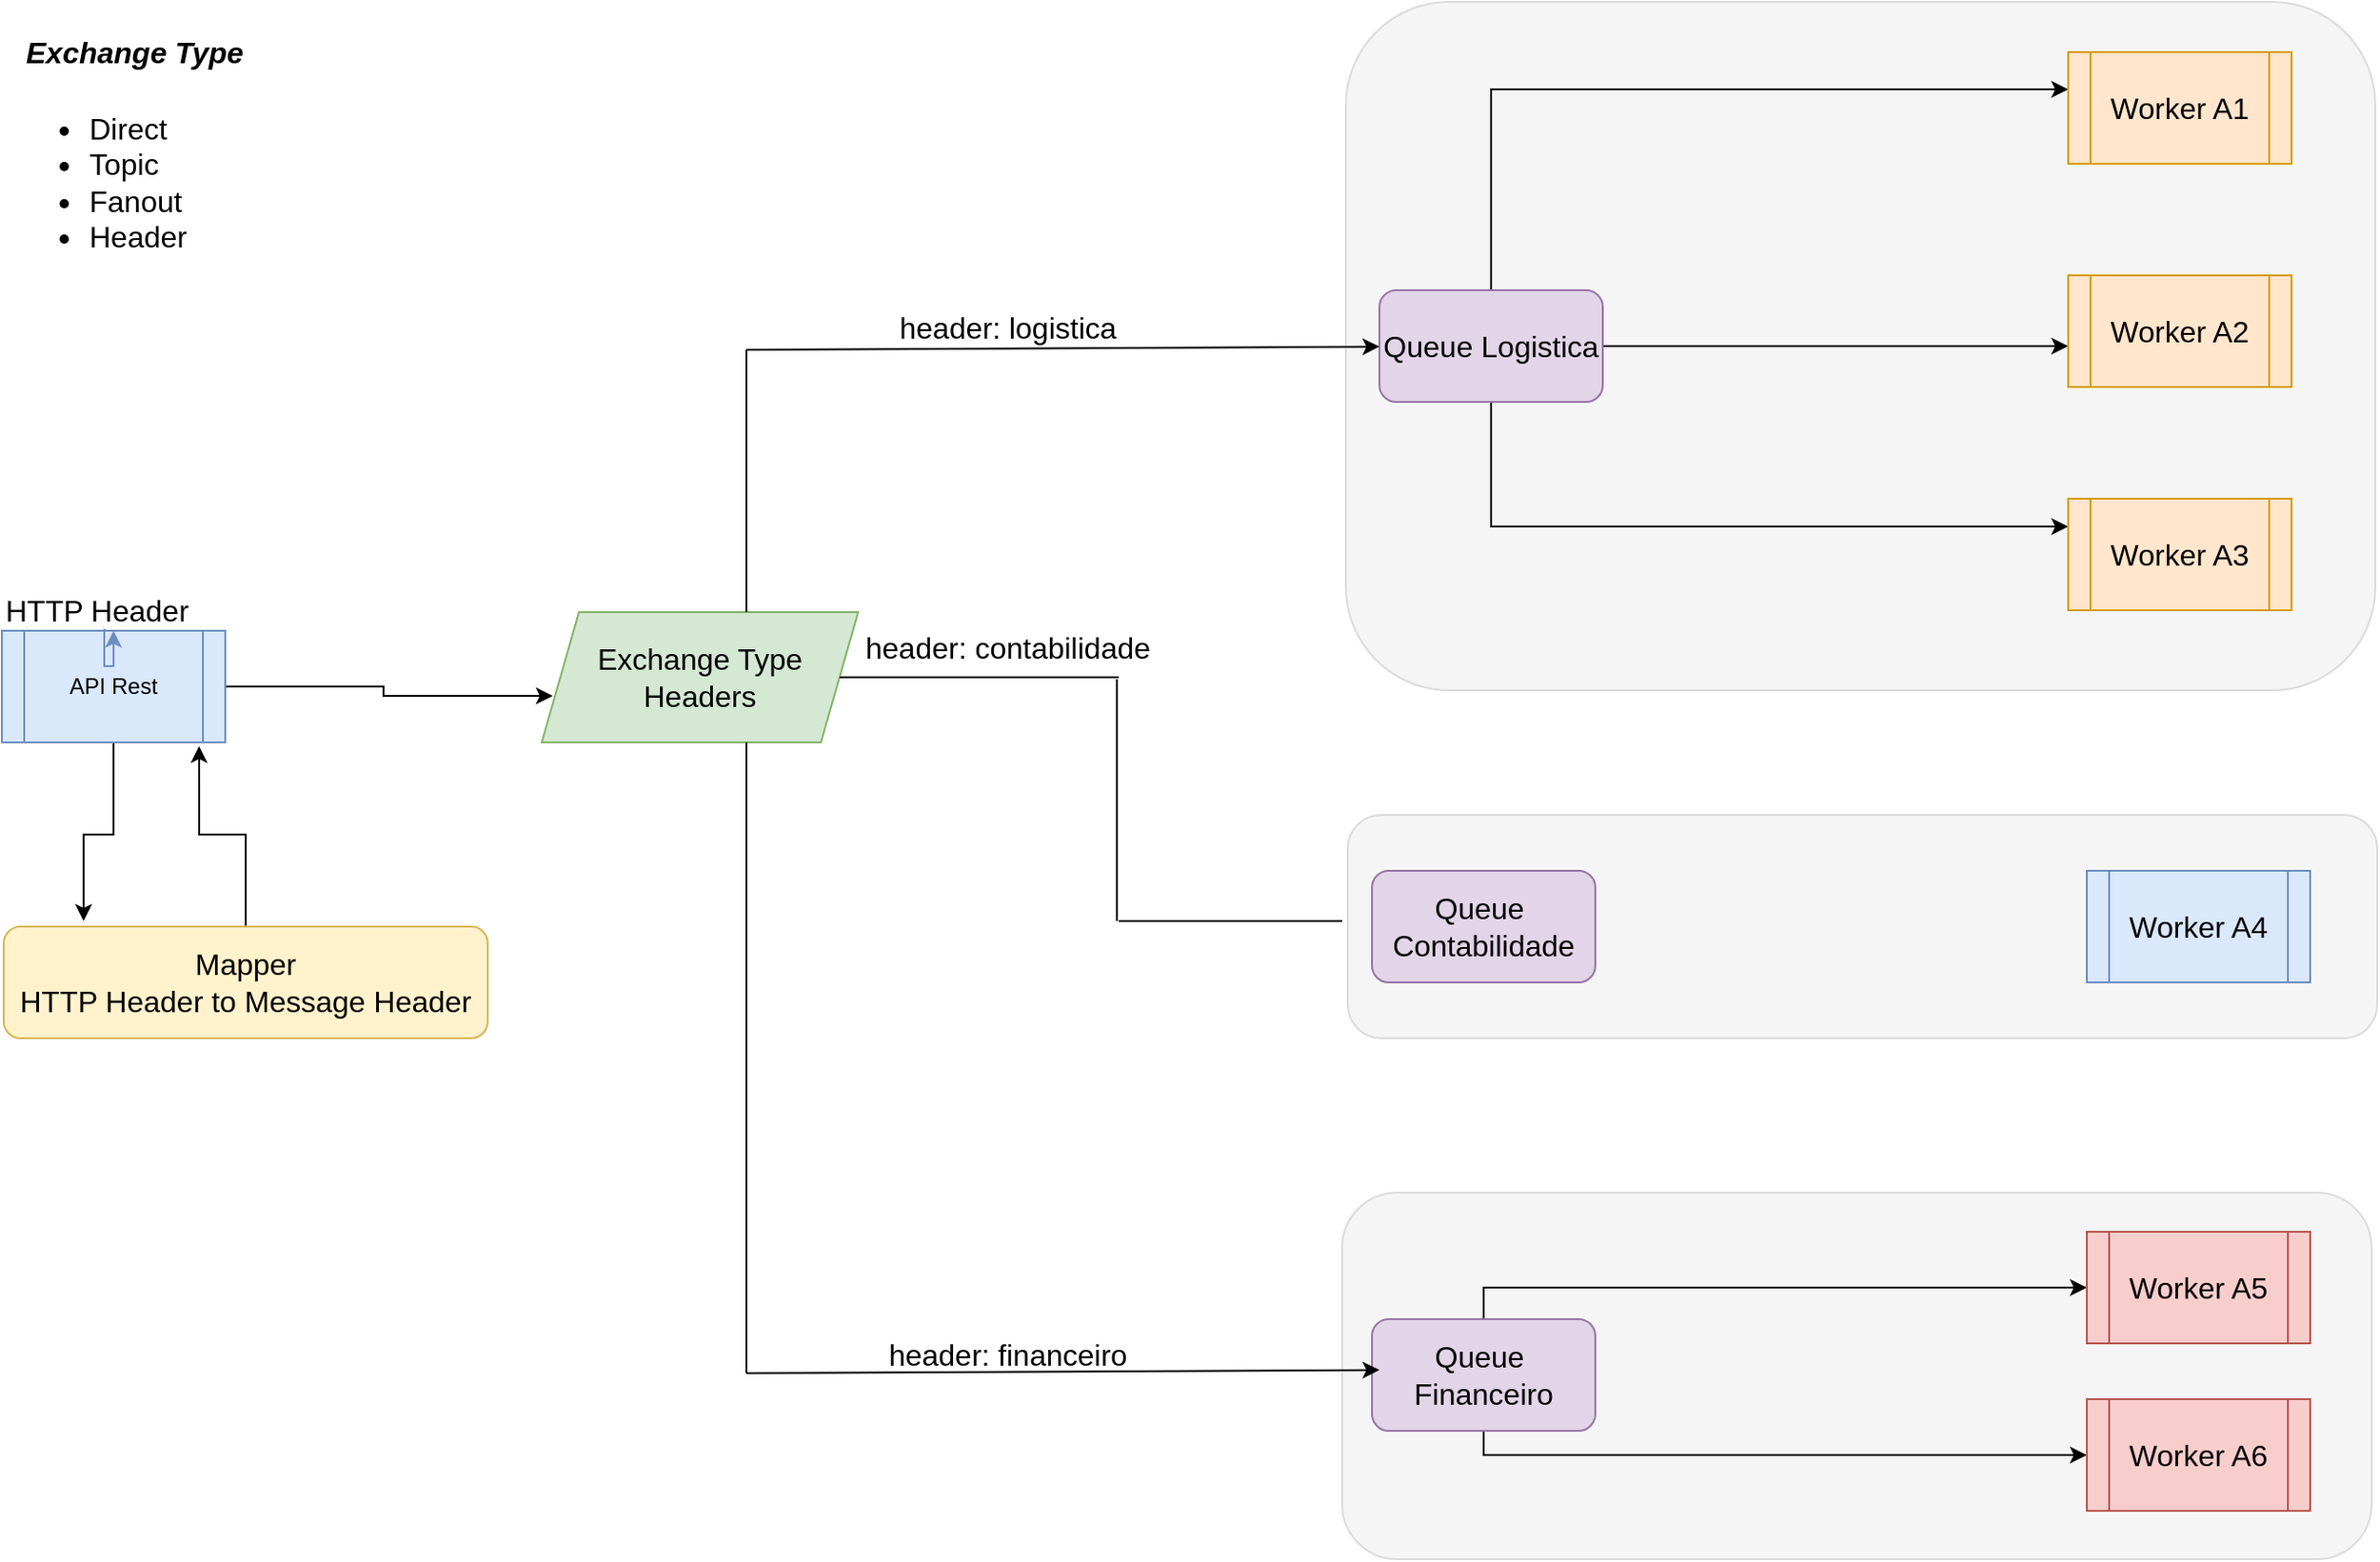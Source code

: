 <mxfile version="16.0.2" type="device" pages="3"><diagram id="gWZc2LAi-0El9aTqwHUY" name="Exchange Headers - 1"><mxGraphModel dx="2062" dy="865" grid="1" gridSize="10" guides="1" tooltips="1" connect="1" arrows="1" fold="1" page="1" pageScale="1" pageWidth="827" pageHeight="1169" math="0" shadow="0"><root><mxCell id="2V2gI1m6_CTExehIaqle-0"/><mxCell id="2V2gI1m6_CTExehIaqle-1" parent="2V2gI1m6_CTExehIaqle-0"/><mxCell id="plTnEVMDl8D-xvQsa3hT-4" style="edgeStyle=orthogonalEdgeStyle;rounded=0;orthogonalLoop=1;jettySize=auto;html=1;fontSize=16;entryX=0.035;entryY=0.643;entryDx=0;entryDy=0;entryPerimeter=0;" edge="1" parent="2V2gI1m6_CTExehIaqle-1" source="plTnEVMDl8D-xvQsa3hT-0" target="plTnEVMDl8D-xvQsa3hT-2"><mxGeometry relative="1" as="geometry"><mxPoint x="280" y="371" as="targetPoint"/></mxGeometry></mxCell><mxCell id="plTnEVMDl8D-xvQsa3hT-20" style="edgeStyle=orthogonalEdgeStyle;rounded=0;orthogonalLoop=1;jettySize=auto;html=1;entryX=0.165;entryY=-0.05;entryDx=0;entryDy=0;entryPerimeter=0;fontSize=16;" edge="1" parent="2V2gI1m6_CTExehIaqle-1" source="plTnEVMDl8D-xvQsa3hT-0" target="plTnEVMDl8D-xvQsa3hT-5"><mxGeometry relative="1" as="geometry"/></mxCell><mxCell id="plTnEVMDl8D-xvQsa3hT-0" value="API Rest" style="shape=process;whiteSpace=wrap;html=1;backgroundOutline=1;fillColor=#dae8fc;strokeColor=#6c8ebf;" vertex="1" parent="2V2gI1m6_CTExehIaqle-1"><mxGeometry y="341" width="120" height="60" as="geometry"/></mxCell><mxCell id="plTnEVMDl8D-xvQsa3hT-3" value="" style="edgeStyle=orthogonalEdgeStyle;rounded=0;orthogonalLoop=1;jettySize=auto;html=1;fontSize=16;fillColor=#dae8fc;strokeColor=#6c8ebf;" edge="1" parent="2V2gI1m6_CTExehIaqle-1" source="plTnEVMDl8D-xvQsa3hT-1" target="plTnEVMDl8D-xvQsa3hT-0"><mxGeometry relative="1" as="geometry"/></mxCell><mxCell id="plTnEVMDl8D-xvQsa3hT-1" value="HTTP Header" style="text;html=1;align=left;verticalAlign=middle;resizable=0;points=[];autosize=1;strokeColor=none;fillColor=none;fontSize=16;" vertex="1" parent="2V2gI1m6_CTExehIaqle-1"><mxGeometry y="320" width="110" height="20" as="geometry"/></mxCell><mxCell id="plTnEVMDl8D-xvQsa3hT-2" value="Exchange Type Headers" style="shape=parallelogram;perimeter=parallelogramPerimeter;whiteSpace=wrap;html=1;fixedSize=1;fontSize=16;fillColor=#d5e8d4;strokeColor=#82b366;" vertex="1" parent="2V2gI1m6_CTExehIaqle-1"><mxGeometry x="290" y="331" width="170" height="70" as="geometry"/></mxCell><mxCell id="plTnEVMDl8D-xvQsa3hT-19" style="edgeStyle=orthogonalEdgeStyle;rounded=0;orthogonalLoop=1;jettySize=auto;html=1;entryX=0.883;entryY=1.033;entryDx=0;entryDy=0;entryPerimeter=0;fontSize=16;" edge="1" parent="2V2gI1m6_CTExehIaqle-1" source="plTnEVMDl8D-xvQsa3hT-5" target="plTnEVMDl8D-xvQsa3hT-0"><mxGeometry relative="1" as="geometry"/></mxCell><mxCell id="plTnEVMDl8D-xvQsa3hT-5" value="Mapper&lt;br&gt;HTTP Header to Message Header" style="rounded=1;whiteSpace=wrap;html=1;fontSize=16;strokeWidth=1;fillColor=#fff2cc;strokeColor=#d6b656;" vertex="1" parent="2V2gI1m6_CTExehIaqle-1"><mxGeometry x="1" y="500" width="260" height="60" as="geometry"/></mxCell><mxCell id="plTnEVMDl8D-xvQsa3hT-6" value="" style="rounded=1;whiteSpace=wrap;html=1;fontSize=16;strokeWidth=1;fillColor=#f5f5f5;fontColor=#333333;strokeColor=#DBDBDB;" vertex="1" parent="2V2gI1m6_CTExehIaqle-1"><mxGeometry x="722" y="3" width="553" height="370" as="geometry"/></mxCell><mxCell id="plTnEVMDl8D-xvQsa3hT-7" value="" style="rounded=1;whiteSpace=wrap;html=1;fontSize=16;strokeWidth=1;fillColor=#f5f5f5;fontColor=#333333;strokeColor=#DBDBDB;" vertex="1" parent="2V2gI1m6_CTExehIaqle-1"><mxGeometry x="723" y="440" width="553" height="120" as="geometry"/></mxCell><mxCell id="plTnEVMDl8D-xvQsa3hT-8" value="" style="rounded=1;whiteSpace=wrap;html=1;fontSize=16;strokeWidth=1;fillColor=#f5f5f5;fontColor=#333333;strokeColor=#DBDBDB;" vertex="1" parent="2V2gI1m6_CTExehIaqle-1"><mxGeometry x="720" y="643" width="553" height="197" as="geometry"/></mxCell><mxCell id="plTnEVMDl8D-xvQsa3hT-29" style="edgeStyle=orthogonalEdgeStyle;rounded=0;orthogonalLoop=1;jettySize=auto;html=1;fontSize=16;" edge="1" parent="2V2gI1m6_CTExehIaqle-1" source="plTnEVMDl8D-xvQsa3hT-9" target="plTnEVMDl8D-xvQsa3hT-12"><mxGeometry relative="1" as="geometry"><Array as="points"><mxPoint x="800" y="50"/></Array></mxGeometry></mxCell><mxCell id="plTnEVMDl8D-xvQsa3hT-31" style="edgeStyle=orthogonalEdgeStyle;rounded=0;orthogonalLoop=1;jettySize=auto;html=1;fontSize=16;" edge="1" parent="2V2gI1m6_CTExehIaqle-1" source="plTnEVMDl8D-xvQsa3hT-9" target="plTnEVMDl8D-xvQsa3hT-13"><mxGeometry relative="1" as="geometry"><Array as="points"><mxPoint x="1020" y="188"/><mxPoint x="1020" y="188"/></Array></mxGeometry></mxCell><mxCell id="plTnEVMDl8D-xvQsa3hT-32" style="edgeStyle=orthogonalEdgeStyle;rounded=0;orthogonalLoop=1;jettySize=auto;html=1;entryX=0;entryY=0.25;entryDx=0;entryDy=0;fontSize=16;" edge="1" parent="2V2gI1m6_CTExehIaqle-1" source="plTnEVMDl8D-xvQsa3hT-9" target="plTnEVMDl8D-xvQsa3hT-14"><mxGeometry relative="1" as="geometry"><Array as="points"><mxPoint x="800" y="285"/></Array></mxGeometry></mxCell><mxCell id="plTnEVMDl8D-xvQsa3hT-9" value="Queue Logistica" style="rounded=1;whiteSpace=wrap;html=1;fontSize=16;strokeColor=#9673a6;strokeWidth=1;fillColor=#e1d5e7;" vertex="1" parent="2V2gI1m6_CTExehIaqle-1"><mxGeometry x="740" y="158" width="120" height="60" as="geometry"/></mxCell><mxCell id="plTnEVMDl8D-xvQsa3hT-10" value="Queue&amp;nbsp;&lt;br&gt;Contabilidade" style="rounded=1;whiteSpace=wrap;html=1;fontSize=16;strokeColor=#9673a6;strokeWidth=1;fillColor=#e1d5e7;" vertex="1" parent="2V2gI1m6_CTExehIaqle-1"><mxGeometry x="736" y="470" width="120" height="60" as="geometry"/></mxCell><mxCell id="plTnEVMDl8D-xvQsa3hT-33" style="edgeStyle=orthogonalEdgeStyle;rounded=0;orthogonalLoop=1;jettySize=auto;html=1;fontSize=16;" edge="1" parent="2V2gI1m6_CTExehIaqle-1" source="plTnEVMDl8D-xvQsa3hT-11" target="plTnEVMDl8D-xvQsa3hT-16"><mxGeometry relative="1" as="geometry"><Array as="points"><mxPoint x="796" y="694"/></Array></mxGeometry></mxCell><mxCell id="plTnEVMDl8D-xvQsa3hT-34" style="edgeStyle=orthogonalEdgeStyle;rounded=0;orthogonalLoop=1;jettySize=auto;html=1;entryX=0;entryY=0.5;entryDx=0;entryDy=0;fontSize=16;" edge="1" parent="2V2gI1m6_CTExehIaqle-1" source="plTnEVMDl8D-xvQsa3hT-11" target="plTnEVMDl8D-xvQsa3hT-18"><mxGeometry relative="1" as="geometry"><Array as="points"><mxPoint x="796" y="784"/></Array></mxGeometry></mxCell><mxCell id="plTnEVMDl8D-xvQsa3hT-11" value="Queue&amp;nbsp;&lt;br&gt;Financeiro" style="rounded=1;whiteSpace=wrap;html=1;fontSize=16;strokeColor=#9673a6;strokeWidth=1;fillColor=#e1d5e7;" vertex="1" parent="2V2gI1m6_CTExehIaqle-1"><mxGeometry x="736" y="711" width="120" height="60" as="geometry"/></mxCell><mxCell id="plTnEVMDl8D-xvQsa3hT-12" value="Worker A1" style="shape=process;whiteSpace=wrap;html=1;backgroundOutline=1;fontSize=16;strokeColor=#d79b00;strokeWidth=1;fillColor=#ffe6cc;" vertex="1" parent="2V2gI1m6_CTExehIaqle-1"><mxGeometry x="1110" y="30" width="120" height="60" as="geometry"/></mxCell><mxCell id="plTnEVMDl8D-xvQsa3hT-13" value="Worker A2" style="shape=process;whiteSpace=wrap;html=1;backgroundOutline=1;fontSize=16;strokeColor=#d79b00;strokeWidth=1;fillColor=#ffe6cc;" vertex="1" parent="2V2gI1m6_CTExehIaqle-1"><mxGeometry x="1110" y="150" width="120" height="60" as="geometry"/></mxCell><mxCell id="plTnEVMDl8D-xvQsa3hT-14" value="Worker A3" style="shape=process;whiteSpace=wrap;html=1;backgroundOutline=1;fontSize=16;strokeColor=#d79b00;strokeWidth=1;fillColor=#ffe6cc;" vertex="1" parent="2V2gI1m6_CTExehIaqle-1"><mxGeometry x="1110" y="270" width="120" height="60" as="geometry"/></mxCell><mxCell id="plTnEVMDl8D-xvQsa3hT-15" value="Worker A4" style="shape=process;whiteSpace=wrap;html=1;backgroundOutline=1;fontSize=16;strokeColor=#6c8ebf;strokeWidth=1;fillColor=#dae8fc;" vertex="1" parent="2V2gI1m6_CTExehIaqle-1"><mxGeometry x="1120" y="470" width="120" height="60" as="geometry"/></mxCell><mxCell id="plTnEVMDl8D-xvQsa3hT-16" value="Worker A5" style="shape=process;whiteSpace=wrap;html=1;backgroundOutline=1;fontSize=16;strokeColor=#b85450;strokeWidth=1;fillColor=#f8cecc;" vertex="1" parent="2V2gI1m6_CTExehIaqle-1"><mxGeometry x="1120" y="664" width="120" height="60" as="geometry"/></mxCell><mxCell id="plTnEVMDl8D-xvQsa3hT-18" value="Worker A6" style="shape=process;whiteSpace=wrap;html=1;backgroundOutline=1;fontSize=16;strokeColor=#b85450;strokeWidth=1;fillColor=#f8cecc;" vertex="1" parent="2V2gI1m6_CTExehIaqle-1"><mxGeometry x="1120" y="754" width="120" height="60" as="geometry"/></mxCell><mxCell id="plTnEVMDl8D-xvQsa3hT-21" value="" style="endArrow=none;html=1;rounded=0;fontSize=16;" edge="1" parent="2V2gI1m6_CTExehIaqle-1"><mxGeometry width="50" height="50" relative="1" as="geometry"><mxPoint x="400" y="331" as="sourcePoint"/><mxPoint x="400" y="190" as="targetPoint"/></mxGeometry></mxCell><mxCell id="plTnEVMDl8D-xvQsa3hT-23" value="" style="endArrow=classic;html=1;rounded=0;fontSize=16;" edge="1" parent="2V2gI1m6_CTExehIaqle-1" target="plTnEVMDl8D-xvQsa3hT-9"><mxGeometry width="50" height="50" relative="1" as="geometry"><mxPoint x="400" y="190" as="sourcePoint"/><mxPoint x="500" y="180" as="targetPoint"/></mxGeometry></mxCell><mxCell id="plTnEVMDl8D-xvQsa3hT-24" value="" style="endArrow=none;html=1;rounded=0;fontSize=16;" edge="1" parent="2V2gI1m6_CTExehIaqle-1"><mxGeometry width="50" height="50" relative="1" as="geometry"><mxPoint x="400" y="740" as="sourcePoint"/><mxPoint x="400" y="401" as="targetPoint"/></mxGeometry></mxCell><mxCell id="plTnEVMDl8D-xvQsa3hT-25" value="" style="endArrow=classic;html=1;rounded=0;fontSize=16;" edge="1" parent="2V2gI1m6_CTExehIaqle-1"><mxGeometry width="50" height="50" relative="1" as="geometry"><mxPoint x="400" y="740" as="sourcePoint"/><mxPoint x="740" y="738.3" as="targetPoint"/></mxGeometry></mxCell><mxCell id="plTnEVMDl8D-xvQsa3hT-26" value="" style="endArrow=none;html=1;rounded=0;fontSize=16;entryX=1;entryY=0.5;entryDx=0;entryDy=0;" edge="1" parent="2V2gI1m6_CTExehIaqle-1" target="plTnEVMDl8D-xvQsa3hT-2"><mxGeometry width="50" height="50" relative="1" as="geometry"><mxPoint x="600" y="366" as="sourcePoint"/><mxPoint x="500" y="580" as="targetPoint"/></mxGeometry></mxCell><mxCell id="plTnEVMDl8D-xvQsa3hT-27" value="" style="endArrow=none;html=1;rounded=0;fontSize=16;" edge="1" parent="2V2gI1m6_CTExehIaqle-1"><mxGeometry width="50" height="50" relative="1" as="geometry"><mxPoint x="599" y="367" as="sourcePoint"/><mxPoint x="599" y="497" as="targetPoint"/></mxGeometry></mxCell><mxCell id="plTnEVMDl8D-xvQsa3hT-28" value="" style="endArrow=none;html=1;rounded=0;fontSize=16;" edge="1" parent="2V2gI1m6_CTExehIaqle-1"><mxGeometry width="50" height="50" relative="1" as="geometry"><mxPoint x="600" y="497" as="sourcePoint"/><mxPoint x="720" y="497" as="targetPoint"/></mxGeometry></mxCell><mxCell id="plTnEVMDl8D-xvQsa3hT-35" value="header: contabilidade" style="text;html=1;align=center;verticalAlign=middle;resizable=0;points=[];autosize=1;strokeColor=none;fillColor=none;fontSize=16;" vertex="1" parent="2V2gI1m6_CTExehIaqle-1"><mxGeometry x="455" y="340" width="170" height="20" as="geometry"/></mxCell><mxCell id="plTnEVMDl8D-xvQsa3hT-36" value="header: logistica" style="text;html=1;align=center;verticalAlign=middle;resizable=0;points=[];autosize=1;strokeColor=none;fillColor=none;fontSize=16;" vertex="1" parent="2V2gI1m6_CTExehIaqle-1"><mxGeometry x="475" y="168" width="130" height="20" as="geometry"/></mxCell><mxCell id="plTnEVMDl8D-xvQsa3hT-37" value="header: financeiro" style="text;html=1;align=center;verticalAlign=middle;resizable=0;points=[];autosize=1;strokeColor=none;fillColor=none;fontSize=16;" vertex="1" parent="2V2gI1m6_CTExehIaqle-1"><mxGeometry x="470" y="720" width="140" height="20" as="geometry"/></mxCell><mxCell id="plTnEVMDl8D-xvQsa3hT-38" value="&lt;span&gt;Exchange Type&lt;/span&gt;" style="text;html=1;align=left;verticalAlign=middle;resizable=0;points=[];autosize=1;strokeColor=none;fillColor=none;fontSize=16;fontStyle=3" vertex="1" parent="2V2gI1m6_CTExehIaqle-1"><mxGeometry x="11" y="20" width="130" height="20" as="geometry"/></mxCell><mxCell id="plTnEVMDl8D-xvQsa3hT-39" value="&lt;ul&gt;&lt;li&gt;Direct&lt;/li&gt;&lt;li&gt;Topic&lt;/li&gt;&lt;li&gt;Fanout&lt;/li&gt;&lt;li&gt;Header&lt;/li&gt;&lt;/ul&gt;" style="text;html=1;align=left;verticalAlign=middle;resizable=0;points=[];autosize=1;strokeColor=none;fillColor=none;fontSize=16;" vertex="1" parent="2V2gI1m6_CTExehIaqle-1"><mxGeometry x="5" y="45" width="110" height="110" as="geometry"/></mxCell></root></mxGraphModel></diagram><diagram id="qqT0H94PFlU_c5kwd0Qj" name="Exchange Headers - processa imagem"><mxGraphModel dx="2062" dy="865" grid="1" gridSize="10" guides="1" tooltips="1" connect="1" arrows="1" fold="1" page="1" pageScale="1" pageWidth="827" pageHeight="1169" math="0" shadow="0"><root><mxCell id="bvYWq6YfQw8TShG8CtKf-0"/><mxCell id="bvYWq6YfQw8TShG8CtKf-1" parent="bvYWq6YfQw8TShG8CtKf-0"/><mxCell id="bvYWq6YfQw8TShG8CtKf-2" style="edgeStyle=orthogonalEdgeStyle;rounded=0;orthogonalLoop=1;jettySize=auto;html=1;fontSize=16;entryX=0.035;entryY=0.643;entryDx=0;entryDy=0;entryPerimeter=0;" edge="1" parent="bvYWq6YfQw8TShG8CtKf-1" source="bvYWq6YfQw8TShG8CtKf-4" target="bvYWq6YfQw8TShG8CtKf-7"><mxGeometry relative="1" as="geometry"><mxPoint x="280" y="251" as="targetPoint"/></mxGeometry></mxCell><mxCell id="bvYWq6YfQw8TShG8CtKf-4" value="API Rest" style="shape=process;whiteSpace=wrap;html=1;backgroundOutline=1;fillColor=#dae8fc;strokeColor=#6c8ebf;" vertex="1" parent="bvYWq6YfQw8TShG8CtKf-1"><mxGeometry y="221" width="120" height="60" as="geometry"/></mxCell><mxCell id="bvYWq6YfQw8TShG8CtKf-5" value="" style="edgeStyle=orthogonalEdgeStyle;rounded=0;orthogonalLoop=1;jettySize=auto;html=1;fontSize=16;fillColor=#dae8fc;strokeColor=#6c8ebf;" edge="1" parent="bvYWq6YfQw8TShG8CtKf-1" source="bvYWq6YfQw8TShG8CtKf-6" target="bvYWq6YfQw8TShG8CtKf-4"><mxGeometry relative="1" as="geometry"/></mxCell><mxCell id="bvYWq6YfQw8TShG8CtKf-6" value="HTTP Header" style="text;html=1;align=left;verticalAlign=middle;resizable=0;points=[];autosize=1;strokeColor=none;fillColor=none;fontSize=16;" vertex="1" parent="bvYWq6YfQw8TShG8CtKf-1"><mxGeometry y="200" width="110" height="20" as="geometry"/></mxCell><mxCell id="bvYWq6YfQw8TShG8CtKf-7" value="Exchange Type Headers" style="shape=parallelogram;perimeter=parallelogramPerimeter;whiteSpace=wrap;html=1;fixedSize=1;fontSize=16;fillColor=#d5e8d4;strokeColor=#82b366;" vertex="1" parent="bvYWq6YfQw8TShG8CtKf-1"><mxGeometry x="290" y="211" width="170" height="70" as="geometry"/></mxCell><mxCell id="bvYWq6YfQw8TShG8CtKf-11" value="" style="rounded=1;whiteSpace=wrap;html=1;fontSize=16;strokeWidth=1;fillColor=#f5f5f5;fontColor=#333333;strokeColor=#DBDBDB;" vertex="1" parent="bvYWq6YfQw8TShG8CtKf-1"><mxGeometry x="723" y="320" width="553" height="120" as="geometry"/></mxCell><mxCell id="bvYWq6YfQw8TShG8CtKf-12" value="" style="rounded=1;whiteSpace=wrap;html=1;fontSize=16;strokeWidth=1;fillColor=#f5f5f5;fontColor=#333333;strokeColor=#DBDBDB;" vertex="1" parent="bvYWq6YfQw8TShG8CtKf-1"><mxGeometry x="720" y="523" width="553" height="197" as="geometry"/></mxCell><mxCell id="bvYWq6YfQw8TShG8CtKf-17" value="Queue&amp;nbsp;&lt;br&gt;jpg" style="rounded=1;whiteSpace=wrap;html=1;fontSize=16;strokeColor=#9673a6;strokeWidth=1;fillColor=#e1d5e7;" vertex="1" parent="bvYWq6YfQw8TShG8CtKf-1"><mxGeometry x="736" y="350" width="120" height="60" as="geometry"/></mxCell><mxCell id="bvYWq6YfQw8TShG8CtKf-18" style="edgeStyle=orthogonalEdgeStyle;rounded=0;orthogonalLoop=1;jettySize=auto;html=1;fontSize=16;" edge="1" parent="bvYWq6YfQw8TShG8CtKf-1" source="bvYWq6YfQw8TShG8CtKf-20" target="bvYWq6YfQw8TShG8CtKf-25"><mxGeometry relative="1" as="geometry"><Array as="points"><mxPoint x="796" y="574"/></Array></mxGeometry></mxCell><mxCell id="bvYWq6YfQw8TShG8CtKf-19" style="edgeStyle=orthogonalEdgeStyle;rounded=0;orthogonalLoop=1;jettySize=auto;html=1;entryX=0;entryY=0.5;entryDx=0;entryDy=0;fontSize=16;" edge="1" parent="bvYWq6YfQw8TShG8CtKf-1" source="bvYWq6YfQw8TShG8CtKf-20" target="bvYWq6YfQw8TShG8CtKf-26"><mxGeometry relative="1" as="geometry"><Array as="points"><mxPoint x="796" y="664"/></Array></mxGeometry></mxCell><mxCell id="bvYWq6YfQw8TShG8CtKf-20" value="Queue&amp;nbsp;&lt;br&gt;pdf" style="rounded=1;whiteSpace=wrap;html=1;fontSize=16;strokeColor=#9673a6;strokeWidth=1;fillColor=#e1d5e7;" vertex="1" parent="bvYWq6YfQw8TShG8CtKf-1"><mxGeometry x="736" y="591" width="120" height="60" as="geometry"/></mxCell><mxCell id="bvYWq6YfQw8TShG8CtKf-24" value="Worker A4" style="shape=process;whiteSpace=wrap;html=1;backgroundOutline=1;fontSize=16;strokeColor=#6c8ebf;strokeWidth=1;fillColor=#dae8fc;" vertex="1" parent="bvYWq6YfQw8TShG8CtKf-1"><mxGeometry x="1120" y="350" width="120" height="60" as="geometry"/></mxCell><mxCell id="bvYWq6YfQw8TShG8CtKf-25" value="Worker A5" style="shape=process;whiteSpace=wrap;html=1;backgroundOutline=1;fontSize=16;strokeColor=#b85450;strokeWidth=1;fillColor=#f8cecc;" vertex="1" parent="bvYWq6YfQw8TShG8CtKf-1"><mxGeometry x="1120" y="544" width="120" height="60" as="geometry"/></mxCell><mxCell id="bvYWq6YfQw8TShG8CtKf-26" value="Worker A6" style="shape=process;whiteSpace=wrap;html=1;backgroundOutline=1;fontSize=16;strokeColor=#b85450;strokeWidth=1;fillColor=#f8cecc;" vertex="1" parent="bvYWq6YfQw8TShG8CtKf-1"><mxGeometry x="1120" y="634" width="120" height="60" as="geometry"/></mxCell><mxCell id="bvYWq6YfQw8TShG8CtKf-29" value="" style="endArrow=none;html=1;rounded=0;fontSize=16;" edge="1" parent="bvYWq6YfQw8TShG8CtKf-1"><mxGeometry width="50" height="50" relative="1" as="geometry"><mxPoint x="400" y="620" as="sourcePoint"/><mxPoint x="400" y="281" as="targetPoint"/></mxGeometry></mxCell><mxCell id="bvYWq6YfQw8TShG8CtKf-30" value="" style="endArrow=classic;html=1;rounded=0;fontSize=16;" edge="1" parent="bvYWq6YfQw8TShG8CtKf-1"><mxGeometry width="50" height="50" relative="1" as="geometry"><mxPoint x="400" y="620" as="sourcePoint"/><mxPoint x="740" y="618.3" as="targetPoint"/></mxGeometry></mxCell><mxCell id="bvYWq6YfQw8TShG8CtKf-31" value="" style="endArrow=none;html=1;rounded=0;fontSize=16;entryX=1;entryY=0.5;entryDx=0;entryDy=0;" edge="1" parent="bvYWq6YfQw8TShG8CtKf-1" target="bvYWq6YfQw8TShG8CtKf-7"><mxGeometry width="50" height="50" relative="1" as="geometry"><mxPoint x="600" y="246" as="sourcePoint"/><mxPoint x="500" y="460" as="targetPoint"/></mxGeometry></mxCell><mxCell id="bvYWq6YfQw8TShG8CtKf-32" value="" style="endArrow=none;html=1;rounded=0;fontSize=16;" edge="1" parent="bvYWq6YfQw8TShG8CtKf-1"><mxGeometry width="50" height="50" relative="1" as="geometry"><mxPoint x="599" y="247" as="sourcePoint"/><mxPoint x="599" y="377" as="targetPoint"/></mxGeometry></mxCell><mxCell id="bvYWq6YfQw8TShG8CtKf-33" value="" style="endArrow=none;html=1;rounded=0;fontSize=16;" edge="1" parent="bvYWq6YfQw8TShG8CtKf-1"><mxGeometry width="50" height="50" relative="1" as="geometry"><mxPoint x="600" y="377" as="sourcePoint"/><mxPoint x="720" y="377" as="targetPoint"/></mxGeometry></mxCell><mxCell id="bvYWq6YfQw8TShG8CtKf-34" value="header: jpg" style="text;html=1;align=center;verticalAlign=middle;resizable=0;points=[];autosize=1;strokeColor=none;fillColor=none;fontSize=16;" vertex="1" parent="bvYWq6YfQw8TShG8CtKf-1"><mxGeometry x="490" y="220" width="100" height="20" as="geometry"/></mxCell><mxCell id="bvYWq6YfQw8TShG8CtKf-36" value="header: pdf" style="text;html=1;align=center;verticalAlign=middle;resizable=0;points=[];autosize=1;strokeColor=none;fillColor=none;fontSize=16;" vertex="1" parent="bvYWq6YfQw8TShG8CtKf-1"><mxGeometry x="490" y="600" width="100" height="20" as="geometry"/></mxCell><mxCell id="bvYWq6YfQw8TShG8CtKf-37" value="&lt;span&gt;Exchange Type&lt;/span&gt;" style="text;html=1;align=left;verticalAlign=middle;resizable=0;points=[];autosize=1;strokeColor=none;fillColor=none;fontSize=16;fontStyle=3" vertex="1" parent="bvYWq6YfQw8TShG8CtKf-1"><mxGeometry x="11" y="20" width="130" height="20" as="geometry"/></mxCell><mxCell id="bvYWq6YfQw8TShG8CtKf-38" value="&lt;ul&gt;&lt;li&gt;Direct&lt;/li&gt;&lt;li&gt;Topic&lt;/li&gt;&lt;li&gt;Fanout&lt;/li&gt;&lt;li&gt;Header&lt;/li&gt;&lt;/ul&gt;" style="text;html=1;align=left;verticalAlign=middle;resizable=0;points=[];autosize=1;strokeColor=none;fillColor=none;fontSize=16;" vertex="1" parent="bvYWq6YfQw8TShG8CtKf-1"><mxGeometry x="5" y="45" width="110" height="110" as="geometry"/></mxCell></root></mxGraphModel></diagram><diagram id="-7-dCUIompQ74zJYWmZD" name="Exchange Headers - processa sms"><mxGraphModel dx="2062" dy="865" grid="1" gridSize="10" guides="1" tooltips="1" connect="1" arrows="1" fold="1" page="1" pageScale="1" pageWidth="827" pageHeight="1169" math="0" shadow="0"><root><mxCell id="BEE5alPq1OjYxUYBZo2g-0"/><mxCell id="BEE5alPq1OjYxUYBZo2g-1" parent="BEE5alPq1OjYxUYBZo2g-0"/><mxCell id="BEE5alPq1OjYxUYBZo2g-2" style="edgeStyle=orthogonalEdgeStyle;rounded=0;orthogonalLoop=1;jettySize=auto;html=1;fontSize=16;entryX=0.035;entryY=0.643;entryDx=0;entryDy=0;entryPerimeter=0;" edge="1" parent="BEE5alPq1OjYxUYBZo2g-1" source="BEE5alPq1OjYxUYBZo2g-3" target="BEE5alPq1OjYxUYBZo2g-6"><mxGeometry relative="1" as="geometry"><mxPoint x="280" y="211" as="targetPoint"/></mxGeometry></mxCell><mxCell id="BEE5alPq1OjYxUYBZo2g-3" value="API Rest" style="shape=process;whiteSpace=wrap;html=1;backgroundOutline=1;fillColor=#dae8fc;strokeColor=#6c8ebf;" vertex="1" parent="BEE5alPq1OjYxUYBZo2g-1"><mxGeometry y="181" width="120" height="60" as="geometry"/></mxCell><mxCell id="BEE5alPq1OjYxUYBZo2g-4" value="" style="edgeStyle=orthogonalEdgeStyle;rounded=0;orthogonalLoop=1;jettySize=auto;html=1;fontSize=16;fillColor=#dae8fc;strokeColor=#6c8ebf;" edge="1" parent="BEE5alPq1OjYxUYBZo2g-1" source="BEE5alPq1OjYxUYBZo2g-5" target="BEE5alPq1OjYxUYBZo2g-3"><mxGeometry relative="1" as="geometry"/></mxCell><mxCell id="BEE5alPq1OjYxUYBZo2g-5" value="HTTP Header" style="text;html=1;align=left;verticalAlign=middle;resizable=0;points=[];autosize=1;strokeColor=none;fillColor=none;fontSize=16;" vertex="1" parent="BEE5alPq1OjYxUYBZo2g-1"><mxGeometry y="160" width="110" height="20" as="geometry"/></mxCell><mxCell id="BEE5alPq1OjYxUYBZo2g-6" value="Exchange Type Headers" style="shape=parallelogram;perimeter=parallelogramPerimeter;whiteSpace=wrap;html=1;fixedSize=1;fontSize=16;fillColor=#d5e8d4;strokeColor=#82b366;" vertex="1" parent="BEE5alPq1OjYxUYBZo2g-1"><mxGeometry x="290" y="171" width="170" height="70" as="geometry"/></mxCell><mxCell id="BEE5alPq1OjYxUYBZo2g-7" value="" style="rounded=1;whiteSpace=wrap;html=1;fontSize=16;strokeWidth=1;fillColor=#f5f5f5;fontColor=#333333;strokeColor=#DBDBDB;" vertex="1" parent="BEE5alPq1OjYxUYBZo2g-1"><mxGeometry x="723" y="280" width="553" height="120" as="geometry"/></mxCell><mxCell id="BEE5alPq1OjYxUYBZo2g-8" value="" style="rounded=1;whiteSpace=wrap;html=1;fontSize=16;strokeWidth=1;fillColor=#f5f5f5;fontColor=#333333;strokeColor=#DBDBDB;" vertex="1" parent="BEE5alPq1OjYxUYBZo2g-1"><mxGeometry x="720" y="483" width="553" height="197" as="geometry"/></mxCell><mxCell id="BEE5alPq1OjYxUYBZo2g-9" value="Queue&amp;nbsp;&lt;br&gt;sms" style="rounded=1;whiteSpace=wrap;html=1;fontSize=16;strokeColor=#9673a6;strokeWidth=1;fillColor=#e1d5e7;" vertex="1" parent="BEE5alPq1OjYxUYBZo2g-1"><mxGeometry x="736" y="310" width="120" height="60" as="geometry"/></mxCell><mxCell id="BEE5alPq1OjYxUYBZo2g-10" style="edgeStyle=orthogonalEdgeStyle;rounded=0;orthogonalLoop=1;jettySize=auto;html=1;fontSize=16;" edge="1" parent="BEE5alPq1OjYxUYBZo2g-1" source="BEE5alPq1OjYxUYBZo2g-12" target="BEE5alPq1OjYxUYBZo2g-14"><mxGeometry relative="1" as="geometry"><Array as="points"><mxPoint x="796" y="534"/></Array></mxGeometry></mxCell><mxCell id="BEE5alPq1OjYxUYBZo2g-11" style="edgeStyle=orthogonalEdgeStyle;rounded=0;orthogonalLoop=1;jettySize=auto;html=1;entryX=0;entryY=0.5;entryDx=0;entryDy=0;fontSize=16;" edge="1" parent="BEE5alPq1OjYxUYBZo2g-1" source="BEE5alPq1OjYxUYBZo2g-12" target="BEE5alPq1OjYxUYBZo2g-15"><mxGeometry relative="1" as="geometry"><Array as="points"><mxPoint x="796" y="624"/></Array></mxGeometry></mxCell><mxCell id="BEE5alPq1OjYxUYBZo2g-12" value="Queue&amp;nbsp;&lt;br&gt;email" style="rounded=1;whiteSpace=wrap;html=1;fontSize=16;strokeColor=#9673a6;strokeWidth=1;fillColor=#e1d5e7;" vertex="1" parent="BEE5alPq1OjYxUYBZo2g-1"><mxGeometry x="736" y="551" width="120" height="60" as="geometry"/></mxCell><mxCell id="BEE5alPq1OjYxUYBZo2g-13" value="Worker A4" style="shape=process;whiteSpace=wrap;html=1;backgroundOutline=1;fontSize=16;strokeColor=#6c8ebf;strokeWidth=1;fillColor=#dae8fc;" vertex="1" parent="BEE5alPq1OjYxUYBZo2g-1"><mxGeometry x="1120" y="310" width="120" height="60" as="geometry"/></mxCell><mxCell id="BEE5alPq1OjYxUYBZo2g-14" value="Worker A5" style="shape=process;whiteSpace=wrap;html=1;backgroundOutline=1;fontSize=16;strokeColor=#b85450;strokeWidth=1;fillColor=#f8cecc;" vertex="1" parent="BEE5alPq1OjYxUYBZo2g-1"><mxGeometry x="1120" y="504" width="120" height="60" as="geometry"/></mxCell><mxCell id="BEE5alPq1OjYxUYBZo2g-15" value="Worker A6" style="shape=process;whiteSpace=wrap;html=1;backgroundOutline=1;fontSize=16;strokeColor=#b85450;strokeWidth=1;fillColor=#f8cecc;" vertex="1" parent="BEE5alPq1OjYxUYBZo2g-1"><mxGeometry x="1120" y="594" width="120" height="60" as="geometry"/></mxCell><mxCell id="BEE5alPq1OjYxUYBZo2g-16" value="" style="endArrow=none;html=1;rounded=0;fontSize=16;" edge="1" parent="BEE5alPq1OjYxUYBZo2g-1"><mxGeometry width="50" height="50" relative="1" as="geometry"><mxPoint x="400" y="580" as="sourcePoint"/><mxPoint x="400" y="241" as="targetPoint"/></mxGeometry></mxCell><mxCell id="BEE5alPq1OjYxUYBZo2g-17" value="" style="endArrow=classic;html=1;rounded=0;fontSize=16;" edge="1" parent="BEE5alPq1OjYxUYBZo2g-1"><mxGeometry width="50" height="50" relative="1" as="geometry"><mxPoint x="400" y="580" as="sourcePoint"/><mxPoint x="740" y="578.3" as="targetPoint"/></mxGeometry></mxCell><mxCell id="BEE5alPq1OjYxUYBZo2g-18" value="" style="endArrow=none;html=1;rounded=0;fontSize=16;entryX=1;entryY=0.5;entryDx=0;entryDy=0;" edge="1" parent="BEE5alPq1OjYxUYBZo2g-1" target="BEE5alPq1OjYxUYBZo2g-6"><mxGeometry width="50" height="50" relative="1" as="geometry"><mxPoint x="600" y="206" as="sourcePoint"/><mxPoint x="500" y="420" as="targetPoint"/></mxGeometry></mxCell><mxCell id="BEE5alPq1OjYxUYBZo2g-19" value="" style="endArrow=none;html=1;rounded=0;fontSize=16;" edge="1" parent="BEE5alPq1OjYxUYBZo2g-1"><mxGeometry width="50" height="50" relative="1" as="geometry"><mxPoint x="599" y="207" as="sourcePoint"/><mxPoint x="599" y="337" as="targetPoint"/></mxGeometry></mxCell><mxCell id="BEE5alPq1OjYxUYBZo2g-20" value="" style="endArrow=none;html=1;rounded=0;fontSize=16;" edge="1" parent="BEE5alPq1OjYxUYBZo2g-1"><mxGeometry width="50" height="50" relative="1" as="geometry"><mxPoint x="600" y="337" as="sourcePoint"/><mxPoint x="720" y="337" as="targetPoint"/></mxGeometry></mxCell><mxCell id="BEE5alPq1OjYxUYBZo2g-21" value="header: sms" style="text;html=1;align=center;verticalAlign=middle;resizable=0;points=[];autosize=1;strokeColor=none;fillColor=none;fontSize=16;" vertex="1" parent="BEE5alPq1OjYxUYBZo2g-1"><mxGeometry x="490" y="180" width="100" height="20" as="geometry"/></mxCell><mxCell id="BEE5alPq1OjYxUYBZo2g-22" value="header: email" style="text;html=1;align=center;verticalAlign=middle;resizable=0;points=[];autosize=1;strokeColor=none;fillColor=none;fontSize=16;" vertex="1" parent="BEE5alPq1OjYxUYBZo2g-1"><mxGeometry x="485" y="560" width="110" height="20" as="geometry"/></mxCell><mxCell id="BEE5alPq1OjYxUYBZo2g-23" value="&lt;span&gt;Exchange Type&lt;/span&gt;" style="text;html=1;align=left;verticalAlign=middle;resizable=0;points=[];autosize=1;strokeColor=none;fillColor=none;fontSize=16;fontStyle=3" vertex="1" parent="BEE5alPq1OjYxUYBZo2g-1"><mxGeometry x="11" y="20" width="130" height="20" as="geometry"/></mxCell><mxCell id="BEE5alPq1OjYxUYBZo2g-24" value="&lt;ul&gt;&lt;li&gt;Direct&lt;/li&gt;&lt;li&gt;Topic&lt;/li&gt;&lt;li&gt;Fanout&lt;/li&gt;&lt;li&gt;Header&lt;/li&gt;&lt;/ul&gt;" style="text;html=1;align=left;verticalAlign=middle;resizable=0;points=[];autosize=1;strokeColor=none;fillColor=none;fontSize=16;" vertex="1" parent="BEE5alPq1OjYxUYBZo2g-1"><mxGeometry x="5" y="45" width="110" height="110" as="geometry"/></mxCell></root></mxGraphModel></diagram></mxfile>